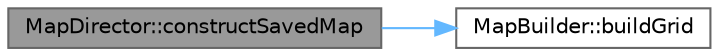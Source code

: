 digraph "MapDirector::constructSavedMap"
{
 // LATEX_PDF_SIZE
  bgcolor="transparent";
  edge [fontname=Helvetica,fontsize=10,labelfontname=Helvetica,labelfontsize=10];
  node [fontname=Helvetica,fontsize=10,shape=box,height=0.2,width=0.4];
  rankdir="LR";
  Node1 [id="Node000001",label="MapDirector::constructSavedMap",height=0.2,width=0.4,color="gray40", fillcolor="grey60", style="filled", fontcolor="black",tooltip="Constructs a map using the SavedMapBuilderFromStringRepresentation."];
  Node1 -> Node2 [id="edge1_Node000001_Node000002",color="steelblue1",style="solid",tooltip=" "];
  Node2 [id="Node000002",label="MapBuilder::buildGrid",height=0.2,width=0.4,color="grey40", fillcolor="white", style="filled",URL="$class_map_builder.html#aba373ce590afbb936ff83c54d5516708",tooltip="Builds the grid of the map."];
}
